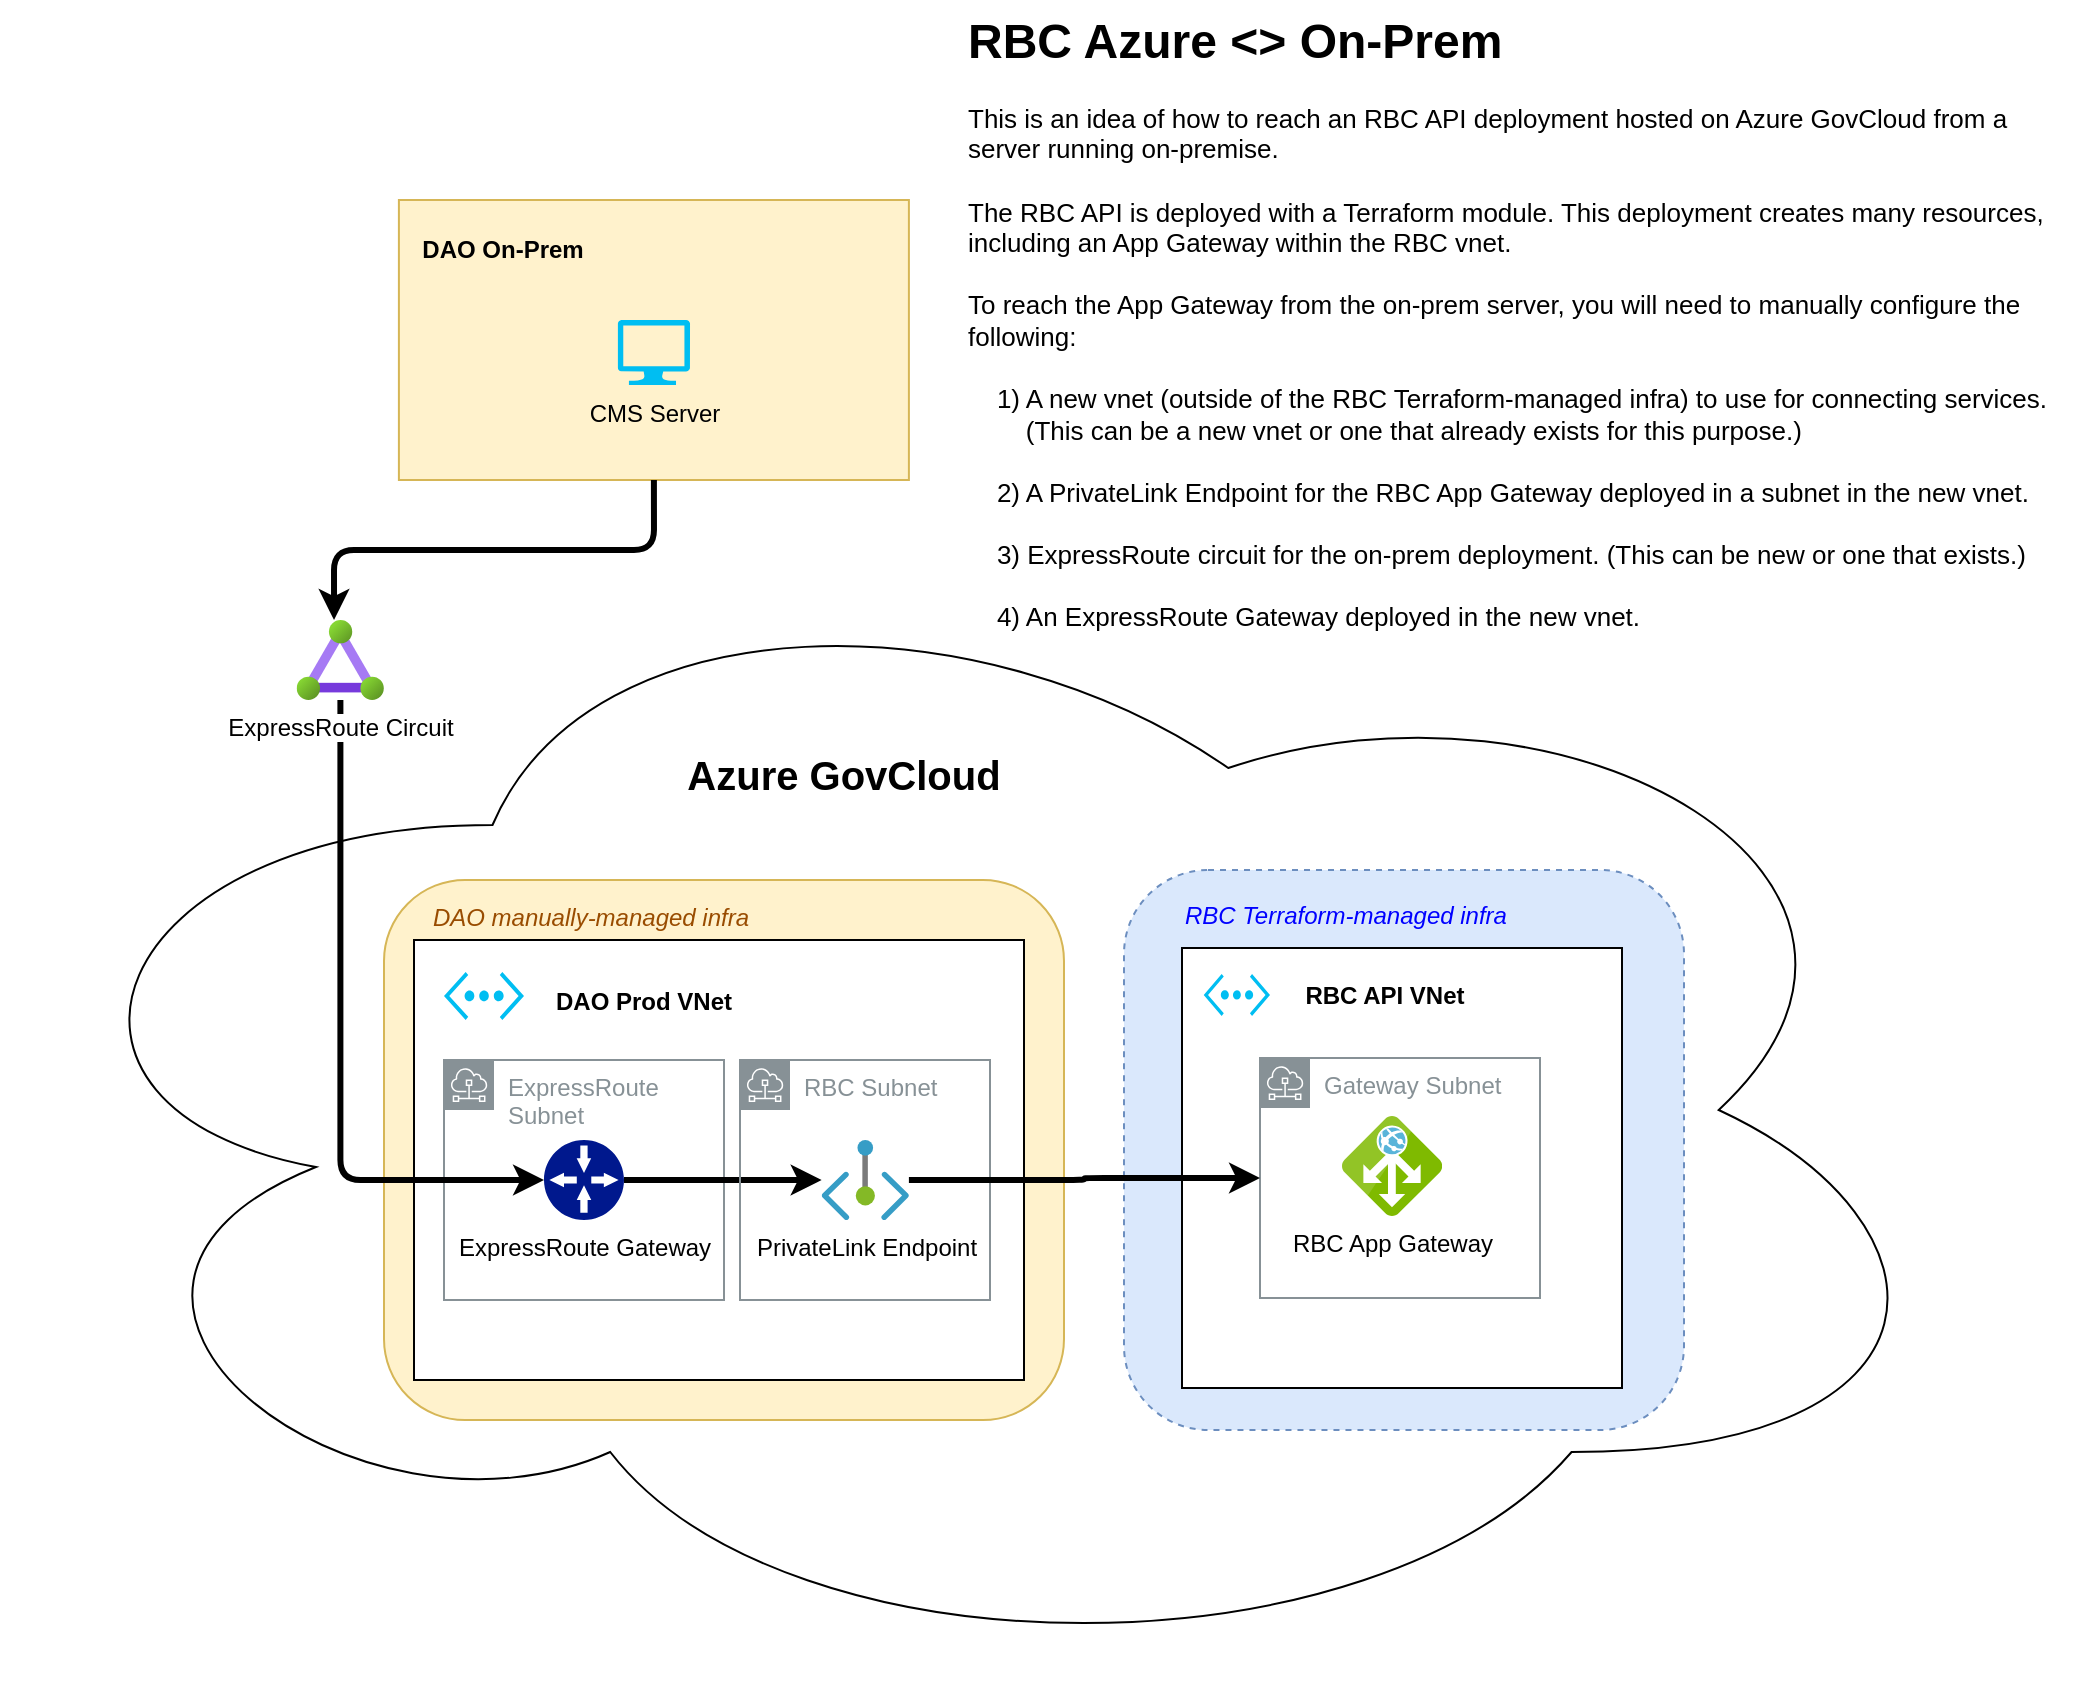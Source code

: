 <mxfile version="26.0.4">
  <diagram name="Page-1" id="822b0af5-4adb-64df-f703-e8dfc1f81529">
    <mxGraphModel dx="1170" dy="1585" grid="1" gridSize="10" guides="1" tooltips="1" connect="1" arrows="1" fold="1" page="1" pageScale="1" pageWidth="1100" pageHeight="850" background="none" math="0" shadow="0">
      <root>
        <mxCell id="0" />
        <mxCell id="1" parent="0" />
        <mxCell id="gIgE7tI3_6TQe3j7vcs4-1" value="" style="ellipse;shape=cloud;whiteSpace=wrap;html=1;" vertex="1" parent="1">
          <mxGeometry x="229" y="150" width="981" height="570" as="geometry" />
        </mxCell>
        <mxCell id="gIgE7tI3_6TQe3j7vcs4-51" value="" style="rounded=1;whiteSpace=wrap;html=1;fillColor=#fff2cc;strokeColor=#d6b656;" vertex="1" parent="1">
          <mxGeometry x="420" y="320" width="340" height="270" as="geometry" />
        </mxCell>
        <mxCell id="gIgE7tI3_6TQe3j7vcs4-2" value="&lt;div&gt;Azure GovCloud&lt;/div&gt;" style="text;html=1;align=center;verticalAlign=middle;whiteSpace=wrap;rounded=0;fontStyle=1;fontSize=20;" vertex="1" parent="1">
          <mxGeometry x="560" y="249" width="180" height="35" as="geometry" />
        </mxCell>
        <mxCell id="gIgE7tI3_6TQe3j7vcs4-31" value="" style="rounded=0;whiteSpace=wrap;html=1;fillColor=#fff2cc;strokeColor=#d6b656;" vertex="1" parent="1">
          <mxGeometry x="427.45" y="-20" width="255" height="140" as="geometry" />
        </mxCell>
        <mxCell id="gIgE7tI3_6TQe3j7vcs4-32" value="DAO On-Prem" style="text;html=1;align=center;verticalAlign=middle;whiteSpace=wrap;rounded=0;fontStyle=1" vertex="1" parent="1">
          <mxGeometry x="437" y="-10" width="85" height="30" as="geometry" />
        </mxCell>
        <mxCell id="gIgE7tI3_6TQe3j7vcs4-47" value="" style="rounded=0;whiteSpace=wrap;html=1;" vertex="1" parent="1">
          <mxGeometry x="435" y="350" width="305" height="220" as="geometry" />
        </mxCell>
        <mxCell id="gIgE7tI3_6TQe3j7vcs4-41" value="" style="group" vertex="1" connectable="0" parent="1">
          <mxGeometry x="450" y="410" width="140" height="120" as="geometry" />
        </mxCell>
        <mxCell id="gIgE7tI3_6TQe3j7vcs4-38" value="&lt;div&gt;ExpressRoute Subnet&lt;/div&gt;" style="sketch=0;outlineConnect=0;gradientColor=none;html=1;whiteSpace=wrap;fontSize=12;fontStyle=0;shape=mxgraph.aws4.group;grIcon=mxgraph.aws4.group_subnet;strokeColor=#879196;fillColor=none;verticalAlign=top;align=left;spacingLeft=30;fontColor=#879196;dashed=0;" vertex="1" parent="gIgE7tI3_6TQe3j7vcs4-41">
          <mxGeometry width="140" height="120" as="geometry" />
        </mxCell>
        <mxCell id="gIgE7tI3_6TQe3j7vcs4-39" value="ExpressRoute Gateway" style="sketch=0;aspect=fixed;pointerEvents=1;shadow=0;dashed=0;html=1;strokeColor=none;labelPosition=center;verticalLabelPosition=bottom;verticalAlign=top;align=center;fillColor=#00188D;shape=mxgraph.mscae.enterprise.gateway" vertex="1" parent="gIgE7tI3_6TQe3j7vcs4-41">
          <mxGeometry x="50" y="40" width="40" height="40" as="geometry" />
        </mxCell>
        <mxCell id="gIgE7tI3_6TQe3j7vcs4-43" value="CMS Server" style="verticalLabelPosition=bottom;html=1;verticalAlign=top;align=center;strokeColor=none;fillColor=#00BEF2;shape=mxgraph.azure.computer;pointerEvents=1;" vertex="1" parent="1">
          <mxGeometry x="536.9" y="40" width="36.11" height="32.5" as="geometry" />
        </mxCell>
        <mxCell id="gIgE7tI3_6TQe3j7vcs4-44" style="edgeStyle=orthogonalEdgeStyle;rounded=1;orthogonalLoop=1;jettySize=auto;html=1;exitX=0.5;exitY=1;exitDx=0;exitDy=0;entryX=0.429;entryY=0;entryDx=0;entryDy=0;entryPerimeter=0;curved=0;strokeWidth=3;" edge="1" parent="1" source="gIgE7tI3_6TQe3j7vcs4-31" target="gIgE7tI3_6TQe3j7vcs4-29">
          <mxGeometry relative="1" as="geometry" />
        </mxCell>
        <mxCell id="gIgE7tI3_6TQe3j7vcs4-45" style="edgeStyle=orthogonalEdgeStyle;rounded=1;orthogonalLoop=1;jettySize=auto;html=1;exitX=0;exitY=0.5;exitDx=0;exitDy=0;exitPerimeter=0;startArrow=classic;startFill=1;endArrow=none;endFill=0;curved=0;strokeWidth=3;" edge="1" parent="1" source="gIgE7tI3_6TQe3j7vcs4-39" target="gIgE7tI3_6TQe3j7vcs4-29">
          <mxGeometry relative="1" as="geometry" />
        </mxCell>
        <mxCell id="gIgE7tI3_6TQe3j7vcs4-46" style="edgeStyle=orthogonalEdgeStyle;rounded=0;orthogonalLoop=1;jettySize=auto;html=1;exitX=1;exitY=0.5;exitDx=0;exitDy=0;exitPerimeter=0;strokeWidth=3;" edge="1" parent="1" source="gIgE7tI3_6TQe3j7vcs4-39" target="gIgE7tI3_6TQe3j7vcs4-40">
          <mxGeometry relative="1" as="geometry" />
        </mxCell>
        <mxCell id="gIgE7tI3_6TQe3j7vcs4-37" value="RBC Subnet" style="sketch=0;outlineConnect=0;gradientColor=none;html=1;whiteSpace=wrap;fontSize=12;fontStyle=0;shape=mxgraph.aws4.group;grIcon=mxgraph.aws4.group_subnet;strokeColor=#879196;fillColor=none;verticalAlign=top;align=left;spacingLeft=30;fontColor=#879196;dashed=0;" vertex="1" parent="1">
          <mxGeometry x="598" y="410" width="125" height="120" as="geometry" />
        </mxCell>
        <mxCell id="gIgE7tI3_6TQe3j7vcs4-40" value="PrivateLink Endpoint" style="image;aspect=fixed;html=1;points=[];align=center;fontSize=12;image=img/lib/azure2/networking/Private_Endpoint.svg;" vertex="1" parent="1">
          <mxGeometry x="638.82" y="450" width="43.63" height="40" as="geometry" />
        </mxCell>
        <mxCell id="gIgE7tI3_6TQe3j7vcs4-15" value="" style="whiteSpace=wrap;html=1;aspect=fixed;fillColor=#dae8fc;strokeColor=#6c8ebf;rounded=1;dashed=1;" vertex="1" parent="1">
          <mxGeometry x="790" y="315" width="280" height="280" as="geometry" />
        </mxCell>
        <mxCell id="gIgE7tI3_6TQe3j7vcs4-16" value="RBC Terraform-managed infra" style="text;html=1;align=center;verticalAlign=middle;whiteSpace=wrap;rounded=0;fontColor=#0000FF;fontStyle=2" vertex="1" parent="1">
          <mxGeometry x="786" y="323" width="230" height="30" as="geometry" />
        </mxCell>
        <mxCell id="gIgE7tI3_6TQe3j7vcs4-6" value="" style="group" vertex="1" connectable="0" parent="1">
          <mxGeometry x="819" y="358" width="240" height="220" as="geometry" />
        </mxCell>
        <mxCell id="gIgE7tI3_6TQe3j7vcs4-7" value="" style="whiteSpace=wrap;html=1;aspect=fixed;" vertex="1" parent="gIgE7tI3_6TQe3j7vcs4-6">
          <mxGeometry y="-4" width="220" height="220" as="geometry" />
        </mxCell>
        <mxCell id="gIgE7tI3_6TQe3j7vcs4-8" value="" style="verticalLabelPosition=bottom;html=1;verticalAlign=top;align=center;strokeColor=none;fillColor=#00BEF2;shape=mxgraph.azure.virtual_network;pointerEvents=1;" vertex="1" parent="gIgE7tI3_6TQe3j7vcs4-6">
          <mxGeometry x="10.86" y="9" width="33.14" height="21" as="geometry" />
        </mxCell>
        <mxCell id="gIgE7tI3_6TQe3j7vcs4-14" value="&lt;b&gt;RBC API VNet&lt;/b&gt;" style="text;html=1;align=center;verticalAlign=middle;whiteSpace=wrap;rounded=0;" vertex="1" parent="gIgE7tI3_6TQe3j7vcs4-6">
          <mxGeometry x="50.001" y="-3" width="102.857" height="45" as="geometry" />
        </mxCell>
        <mxCell id="gIgE7tI3_6TQe3j7vcs4-34" value="RBC App Gateway" style="image;sketch=0;aspect=fixed;html=1;points=[];align=center;fontSize=12;image=img/lib/mscae/Application_Gateway.svg;" vertex="1" parent="gIgE7tI3_6TQe3j7vcs4-6">
          <mxGeometry x="80" y="80" width="50" height="50" as="geometry" />
        </mxCell>
        <mxCell id="gIgE7tI3_6TQe3j7vcs4-35" value="Gateway Subnet" style="sketch=0;outlineConnect=0;gradientColor=none;html=1;whiteSpace=wrap;fontSize=12;fontStyle=0;shape=mxgraph.aws4.group;grIcon=mxgraph.aws4.group_subnet;strokeColor=#879196;fillColor=none;verticalAlign=top;align=left;spacingLeft=30;fontColor=#879196;dashed=0;" vertex="1" parent="gIgE7tI3_6TQe3j7vcs4-6">
          <mxGeometry x="39" y="51" width="140" height="120" as="geometry" />
        </mxCell>
        <mxCell id="gIgE7tI3_6TQe3j7vcs4-48" value="" style="verticalLabelPosition=bottom;html=1;verticalAlign=top;align=center;strokeColor=none;fillColor=#00BEF2;shape=mxgraph.azure.virtual_network;pointerEvents=1;" vertex="1" parent="1">
          <mxGeometry x="450" y="366" width="40" height="24" as="geometry" />
        </mxCell>
        <mxCell id="gIgE7tI3_6TQe3j7vcs4-50" value="DAO Prod VNet" style="text;html=1;align=center;verticalAlign=middle;whiteSpace=wrap;rounded=0;fontStyle=1" vertex="1" parent="1">
          <mxGeometry x="500" y="366" width="100" height="30" as="geometry" />
        </mxCell>
        <mxCell id="gIgE7tI3_6TQe3j7vcs4-52" value="DAO manually-managed infra" style="text;html=1;align=center;verticalAlign=middle;whiteSpace=wrap;rounded=0;fontStyle=2;fontColor=#994C00;" vertex="1" parent="1">
          <mxGeometry x="437" y="324" width="173" height="30" as="geometry" />
        </mxCell>
        <mxCell id="gIgE7tI3_6TQe3j7vcs4-29" value="&lt;span style=&quot;background-color: light-dark(#ffffff, var(--ge-dark-color, #121212));&quot;&gt;ExpressRoute Circuit&lt;/span&gt;" style="image;aspect=fixed;html=1;points=[];align=center;fontSize=12;image=img/lib/azure2/networking/ExpressRoute_Circuits.svg;" vertex="1" parent="1">
          <mxGeometry x="376.25" y="190" width="43.75" height="40" as="geometry" />
        </mxCell>
        <mxCell id="gIgE7tI3_6TQe3j7vcs4-53" value="" style="edgeStyle=orthogonalEdgeStyle;rounded=1;orthogonalLoop=1;jettySize=auto;html=1;curved=0;strokeWidth=3;" edge="1" parent="1" source="gIgE7tI3_6TQe3j7vcs4-40" target="gIgE7tI3_6TQe3j7vcs4-35">
          <mxGeometry relative="1" as="geometry" />
        </mxCell>
        <mxCell id="gIgE7tI3_6TQe3j7vcs4-54" value="&lt;h1 style=&quot;margin-top: 0px;&quot;&gt;RBC Azure &amp;lt;&amp;gt; On-Prem&lt;/h1&gt;&lt;div&gt;&lt;font style=&quot;font-size: 13px;&quot;&gt;This is an idea of how to reach an RBC API deployment hosted on Azure GovCloud from a server running on-premise.&lt;/font&gt;&lt;/div&gt;&lt;div&gt;&lt;font style=&quot;font-size: 13px;&quot;&gt;&lt;br&gt;&lt;/font&gt;&lt;/div&gt;&lt;div&gt;&lt;font style=&quot;font-size: 13px;&quot;&gt;The RBC API is deployed with a Terraform module. This deployment creates many resources, including an App Gateway within the RBC vnet.&lt;/font&gt;&lt;/div&gt;&lt;div&gt;&lt;font style=&quot;font-size: 13px;&quot;&gt;&lt;br&gt;&lt;/font&gt;&lt;/div&gt;&lt;div&gt;&lt;font style=&quot;font-size: 13px;&quot;&gt;To reach the App Gateway from the on-prem server, you will need to manually configure the following:&lt;/font&gt;&lt;/div&gt;&lt;div&gt;&lt;font style=&quot;font-size: 13px;&quot;&gt;&lt;br&gt;&lt;/font&gt;&lt;/div&gt;&lt;div&gt;&lt;font style=&quot;font-size: 13px;&quot;&gt;&amp;nbsp;&amp;nbsp;&amp;nbsp; 1) A new vnet (outside of the RBC Terraform-managed infra) to use for connecting services.&lt;/font&gt;&lt;/div&gt;&lt;div&gt;&lt;font style=&quot;font-size: 13px;&quot;&gt;&amp;nbsp;&amp;nbsp;&amp;nbsp;&amp;nbsp;&amp;nbsp;&amp;nbsp;&amp;nbsp; (This can be a new vnet or one that already exists for this purpose.)&lt;/font&gt;&lt;/div&gt;&lt;div&gt;&lt;font style=&quot;font-size: 13px;&quot;&gt;&lt;br&gt;&lt;/font&gt;&lt;/div&gt;&lt;div&gt;&lt;font style=&quot;font-size: 13px;&quot;&gt;&amp;nbsp;&amp;nbsp;&amp;nbsp; 2) A PrivateLink Endpoint for the RBC App Gateway deployed in a subnet in the new vnet.&lt;/font&gt;&lt;/div&gt;&lt;div&gt;&lt;font style=&quot;font-size: 13px;&quot;&gt;&lt;br&gt;&lt;/font&gt;&lt;/div&gt;&lt;div&gt;&lt;font style=&quot;font-size: 13px;&quot;&gt;&amp;nbsp;&amp;nbsp;&amp;nbsp; 3) ExpressRoute circuit for the on-prem deployment. (This can be new or one that exists.)&lt;/font&gt;&lt;/div&gt;&lt;div&gt;&lt;font style=&quot;font-size: 13px;&quot;&gt;&lt;br&gt;&lt;/font&gt;&lt;/div&gt;&lt;div&gt;&lt;font style=&quot;font-size: 13px;&quot;&gt;&amp;nbsp;&amp;nbsp;&amp;nbsp; 4) An ExpressRoute Gateway deployed in the new vnet.&lt;/font&gt;&lt;br&gt;&lt;/div&gt;" style="text;html=1;whiteSpace=wrap;overflow=hidden;rounded=0;" vertex="1" parent="1">
          <mxGeometry x="710" y="-120" width="560" height="330" as="geometry" />
        </mxCell>
      </root>
    </mxGraphModel>
  </diagram>
</mxfile>
